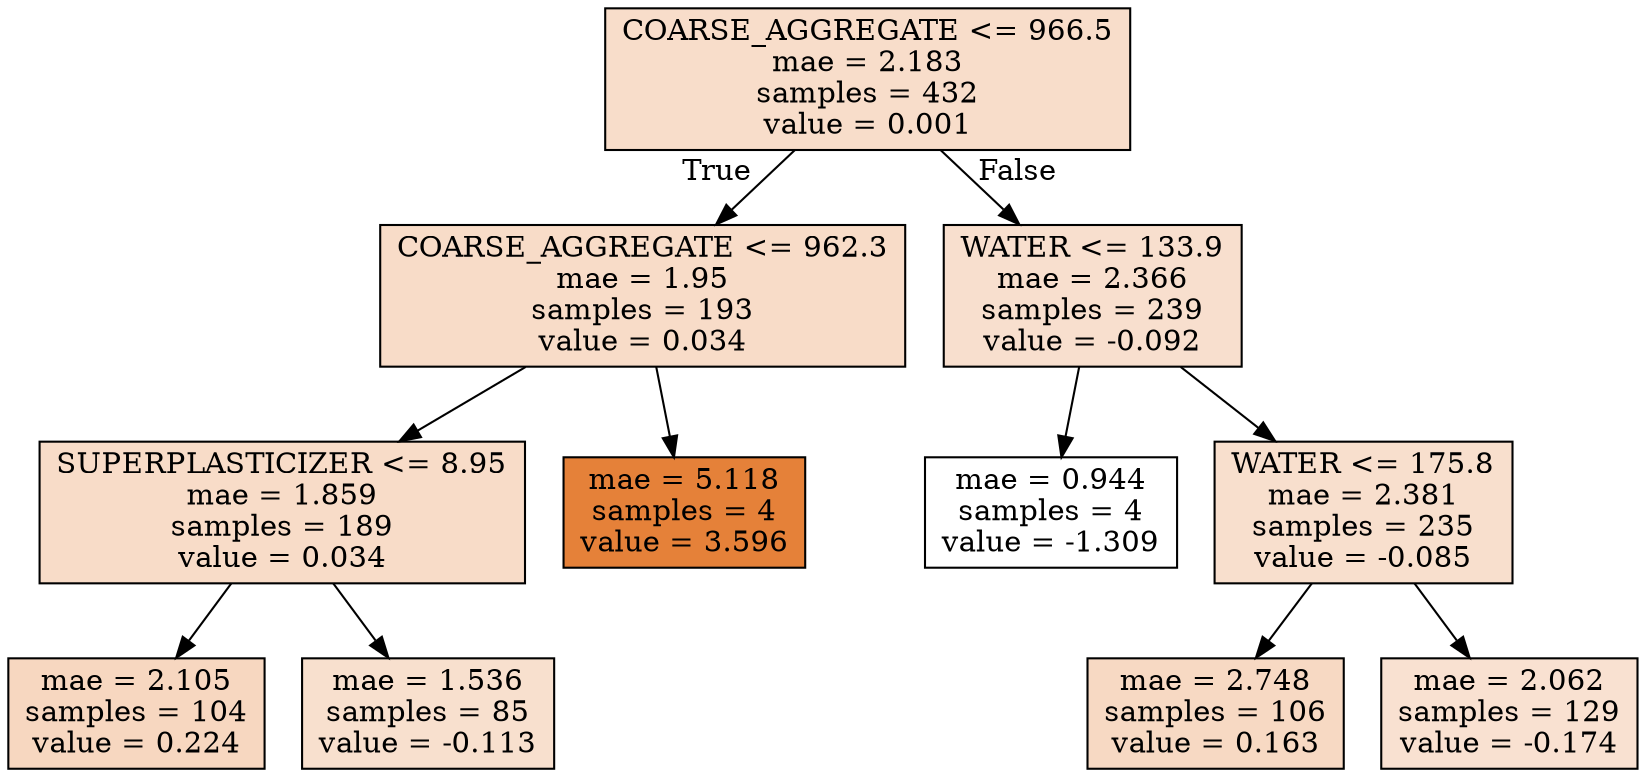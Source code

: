 digraph Tree {
node [shape=box, style="filled", color="black"] ;
0 [label="COARSE_AGGREGATE <= 966.5\nmae = 2.183\nsamples = 432\nvalue = 0.001", fillcolor="#e5813944"] ;
1 [label="COARSE_AGGREGATE <= 962.3\nmae = 1.95\nsamples = 193\nvalue = 0.034", fillcolor="#e5813946"] ;
0 -> 1 [labeldistance=2.5, labelangle=45, headlabel="True"] ;
2 [label="SUPERPLASTICIZER <= 8.95\nmae = 1.859\nsamples = 189\nvalue = 0.034", fillcolor="#e5813946"] ;
1 -> 2 ;
3 [label="mae = 2.105\nsamples = 104\nvalue = 0.224", fillcolor="#e5813950"] ;
2 -> 3 ;
4 [label="mae = 1.536\nsamples = 85\nvalue = -0.113", fillcolor="#e581393e"] ;
2 -> 4 ;
5 [label="mae = 5.118\nsamples = 4\nvalue = 3.596", fillcolor="#e58139ff"] ;
1 -> 5 ;
6 [label="WATER <= 133.9\nmae = 2.366\nsamples = 239\nvalue = -0.092", fillcolor="#e581393f"] ;
0 -> 6 [labeldistance=2.5, labelangle=-45, headlabel="False"] ;
7 [label="mae = 0.944\nsamples = 4\nvalue = -1.309", fillcolor="#e5813900"] ;
6 -> 7 ;
8 [label="WATER <= 175.8\nmae = 2.381\nsamples = 235\nvalue = -0.085", fillcolor="#e5813940"] ;
6 -> 8 ;
9 [label="mae = 2.748\nsamples = 106\nvalue = 0.163", fillcolor="#e581394d"] ;
8 -> 9 ;
10 [label="mae = 2.062\nsamples = 129\nvalue = -0.174", fillcolor="#e581393b"] ;
8 -> 10 ;
}